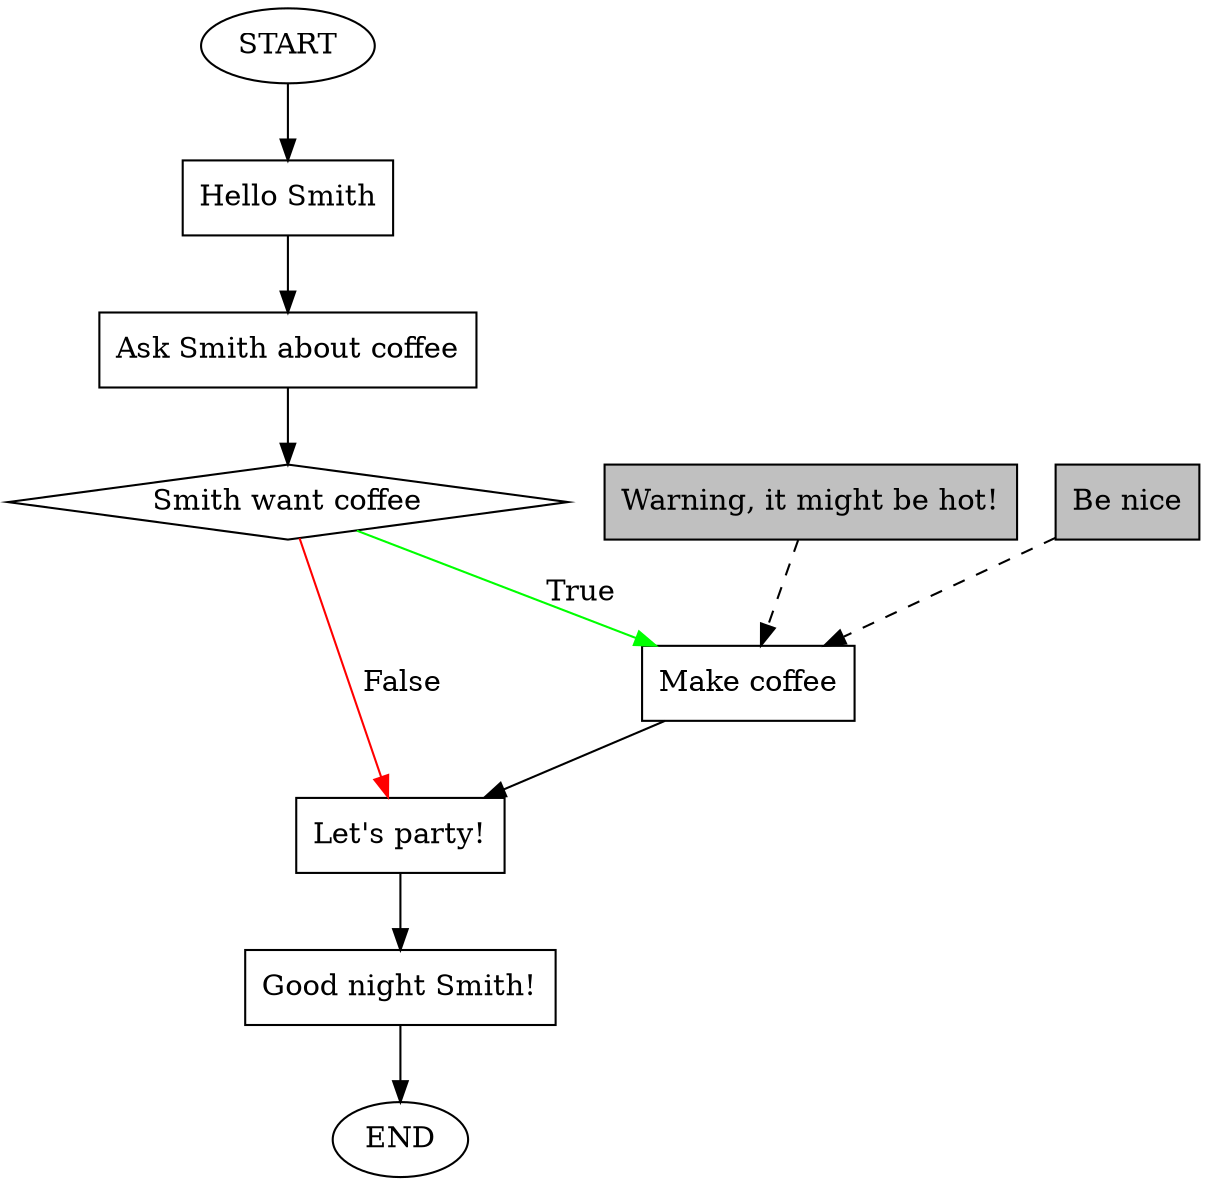 digraph {
	start [label=START shape=oval]
	end [label=END shape=oval]
		start -> "Hello Smith"
	"Hello Smith" [label="Hello Smith" shape=box]
		"Hello Smith" -> "Ask Smith about coffee"
	"Ask Smith about coffee" [label="Ask Smith about coffee" shape=box]
		"Ask Smith about coffee" -> "Condition(['Make coffee', 'Warning, it might be hot!'], name=ConditionType('if'))"
	"Condition(['Make coffee', 'Warning, it might be hot!'], name=ConditionType('if'))" [label="Smith want coffee" shape=diamond]
		"Condition(['Make coffee', 'Warning, it might be hot!'], name=ConditionType('if'))" -> "Let's party!" [label=False color=red]
		"Condition(['Make coffee', 'Warning, it might be hot!'], name=ConditionType('if'))" -> "Make coffee" [label=True color=green]
	"Make coffee" [label="Make coffee" shape=box]
		"Make coffee" -> "Let's party!"
	"Warning, it might be hot!" [label="Warning, it might be hot!" fillcolor=gray shape=box style=filled]
		"Warning, it might be hot!" -> "Make coffee" [style=dashed]
	"Be nice" [label="Be nice" fillcolor=gray shape=box style=filled]
		"Be nice" -> "Make coffee" [style=dashed]
	"Let's party!" [label="Let's party!" shape=box]
		"Let's party!" -> "Good night Smith!"
	"Good night Smith!" [label="Good night Smith!" shape=box]
		"Good night Smith!" -> end
}